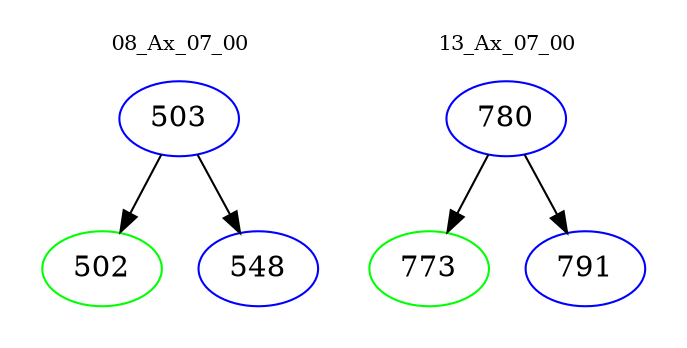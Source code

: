 digraph{
subgraph cluster_0 {
color = white
label = "08_Ax_07_00";
fontsize=10;
T0_503 [label="503", color="blue"]
T0_503 -> T0_502 [color="black"]
T0_502 [label="502", color="green"]
T0_503 -> T0_548 [color="black"]
T0_548 [label="548", color="blue"]
}
subgraph cluster_1 {
color = white
label = "13_Ax_07_00";
fontsize=10;
T1_780 [label="780", color="blue"]
T1_780 -> T1_773 [color="black"]
T1_773 [label="773", color="green"]
T1_780 -> T1_791 [color="black"]
T1_791 [label="791", color="blue"]
}
}
